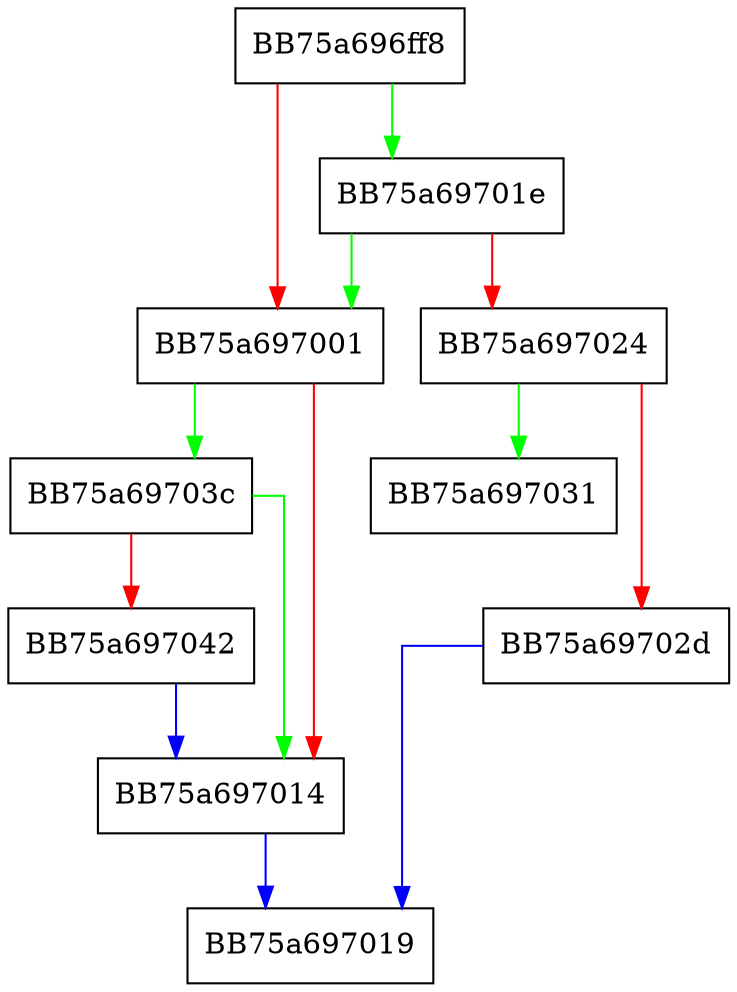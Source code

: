 digraph DlpIsSetWindowsHooksUsed {
  node [shape="box"];
  graph [splines=ortho];
  BB75a696ff8 -> BB75a69701e [color="green"];
  BB75a696ff8 -> BB75a697001 [color="red"];
  BB75a697001 -> BB75a69703c [color="green"];
  BB75a697001 -> BB75a697014 [color="red"];
  BB75a697014 -> BB75a697019 [color="blue"];
  BB75a69701e -> BB75a697001 [color="green"];
  BB75a69701e -> BB75a697024 [color="red"];
  BB75a697024 -> BB75a697031 [color="green"];
  BB75a697024 -> BB75a69702d [color="red"];
  BB75a69702d -> BB75a697019 [color="blue"];
  BB75a69703c -> BB75a697014 [color="green"];
  BB75a69703c -> BB75a697042 [color="red"];
  BB75a697042 -> BB75a697014 [color="blue"];
}